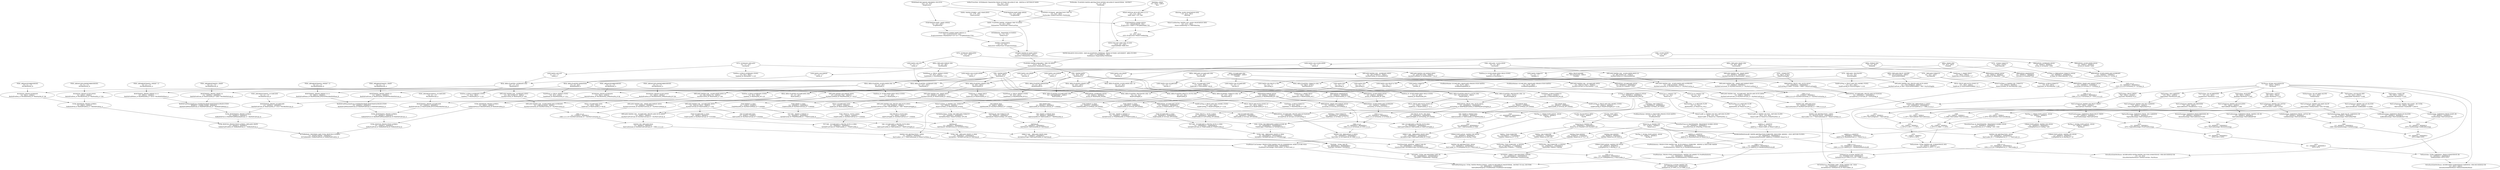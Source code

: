 digraph s0rn {
	125662	 [label="TOTAL BIOFUEL PRODUCTION (LITRES)\n0.0 : 150000.0 : 3000000.0\nTotBioFuelProd_A=\
TotBioEthProd_B+TotBioDslProd_B"];
	125738	 [label="WCTotBiofuels: WESTERN CAPE TOTAL BIOFUELS (LITRES)\n0.0 : 555555.555556 : 10000\
000.0\nWCTotBiofuels=TotBioFuelProd_A+TotBioFuelProdDry_B"];
	125662 -> 125738 [key=0];
125778 [label="DRYLAND WATER USE:  SUNFLOWER AND SOYBEANS\n0.0 : 2368.42105263 : 45000.0\nDryWa\
tUseSunSoy_A=DryWatUseSoy_A + DryWatUseSun_A"];
125789 [label="C884_A_A_A\n0.0 : 275000.0 : 5500000.0\nC884_A_A_A_D=DryWatUseCereals_A + DryWat\
UseSunSoy_A"];
125778 -> 125789 [key=0];
125779 [label="DRYLAND WATER USE:  SUGARCANE, FRUITS AND NUTS (KM3)\n0.0 : 5000.0 : 100000.0\nD\
ryWatUseFruitCane_A=DryWatUseCane_A + DryWatUseFruit_A"];
125788 [label="WATER USE: DRYLAND M3/A\n0.0 : 325000.0 : 6500000.0\nWatUseDryland_B=DryWatUseFr\
uitCane_A + C884_A_A_A_D"];
125779 -> 125788 [key=0];
125776 [label="DRYLAND WATER USE  GRAIN (KM3)\n0.0 : 400000.0 : 4000000.0\nDryWatUseGrain_A=Dry\
GrainHA * 4936.5"];
125783 [label="DRYLAND WATER USE:  GRAIN AND WHEAT (KM3)\n0.0 : 250000.0 : 5000000.0\nDryWatUse\
Cereals_A=DryWatUseGrain_A + DryWatUseWheat_A"];
125776 -> 125783 [key=0];
125566 [label="RetFlowPerc_B: % RETURN FLOW\n0.0 : 5.0 : 50.0\nRetFlowPerc_B=WaterUse_B*1.1"];
125575 [label="WaterUseRF_B: WATER USE INCL  RETURN FLOWS\n-80.0 : 10.0 : 80.0\nWaterUseRF_B=Wa\
terUse_B-RetFlowPerc_B"];
125566 -> 125575 [key=0];
125565 [label="WATER BALANCE INCLUDING  DAM ALLOCATIONS (70MM3/A)  FROM OUTSIDE CATCHMENT  AREA\
 YR MM3\n-150.0 : 8.13953488372 : 200.0\nWatBalance=ExpectedMar-PlnWatAbs"];
125629 [label="PLANNED WATER AVAILABLE  THIS YR (MM3)\n-210.0 : 37.0 : 493.0\nPlnWatAvail=WatBa\
lance-DamStor"];
125565 -> 125629 [key=0];
125775 [label="YIELD: FRUIT AND NUTS (TONS) (2)\n0.0 : 100.0 : 2000.0\nYieldFruit_A=DryFruitMOG\
DBHA * 21.3"];
125772 [label="ExtraEarnSubsPerHouse: AGGREGATED SUBSISTENCE EARNINGS  PER HOUSEHOLD (R)\n0.0 :\
 200.0 : 5000.0\nExtraEarnSubsPerHouse=TotEarnSubs/RurHouse"];
125773 [label="DRYLAND WATER USE:  SUGARCANE (KM3)\n0.0 : 3529.41176471 : 60000.0\nDryWatUseCan\
e_A=DryCaneHA * 1100"];
125773 -> 125779 [key=0];
125561 [label="TOTAL VAD:  IRRIGATED CROPS (1) (R/A)\n0.0 : 305250000.0 : 3052500000.0\nTotVADI\
rr=TotVADFruitCane_A+1*TVADIrrAgri"];
125719 [label="TotalVAD:  TOTAL VAD (R)\n0.0 : 800000000.0 : 8000000000.0\nTotalVAD=TotVADIrr+T\
otVADDry"];
125561 -> 125719 [key=0];
125771 [label="C969\n0.0 : 400000.0 : 10000000.0\nC969=HairSalonEarnings+CattleEarnings"];
125764 [label="C973\n0.0 : 500000.0 : 16000000.0\nC973=C969+C970"];
125771 -> 125764 [key=0];
125756 [label="PERC_AREABIOETHANOL_SUGARCANE\n0.0 : 0.1 : 1.0\nPercBioEthCane_B"];
125724 [label="BIOETHANOL_PRODN_SUGARCANE\n0.0 : 102500.0 : 2050000.0\nBioEthProdCane_B=RealCan\
eHA_A * 1014 * PercBioEthCane_B"];
125756 -> 125724 [key=0];
125499 [label="IceBlockEarnings: EARNINGS FROM ICE BLOCKS\n0.0 : 200000.0 : 4000000.0\nIceBlock\
Earnings=WatUseIceBlocks*1700"];
125765 [label="C970\n0.0 : 240000.0 : 6000000.0\nC970=GoatEarnings+IceBlockEarnings"];
125499 -> 125765 [key=0];
125577 [label="WatAbsIndMinForIncRF: WATER ABSTRACTION FORESTRY, INDUSTRY, MINING  ( INCL RETUR\
N FLOWS)\n0.0 : 30000000.0 : 300000000.0\nWatAbsIndMinForIncRF=AddItUp_C*1000000\
+WaterUse_D"];
125474 [label="C896_A_A_A\n0.0 : 35000000.0 : 350000000.0\nC896_A_A_A_B=AddItUp_B + WatAbsIndMi\
nForIncRF"];
125577 -> 125474 [key=0];
125463 [label="ProdWatIndustry: PRODUCTIVE WATER USE  IN PULPMILLS, FORESTRY,  MINING & INDUSTR\
Y WATER\n0.0 : 15025000.0 : 300500000.0\nProdWatIndustry=WaterUse_A+WatAbsIndMin\
ForIncRF"];
125577 -> 125463 [key=0];
125661 [label="C896_A_A_A\n0.0 : 35000000.0 : 350000000.0\nC896_A_A_A=AddItUp_A+WatAbsIndMinFor\
IncRF"];
125577 -> 125661 [key=0];
125564 [label="ProdRateMinInd: SUGAR MILL MALELANE (PRODUCTION RATES)\n0.0 : 18.75 : 150.0\nPro\
dRateSugMillMal_A"];
125581 [label="WaterUse_B: WATER USE\n0.0 : 2.0 : 16.0\nWaterUse_B"];
125564 -> 125581 [key=0];
125569 [label="REAL AREA PLANTED: SOYBEANS (HA)\n0.0 : 10.0 : 100.0\nRealSoyHA_A"];
125530 [label="BIODIESEL PRODN-SOYBEANS\n0.0 : 500.0 : 10000.0\nBioDslProdSoy_B=PercBioDslSoy_A\
*RealSoyHA_A* 86"];
125569 -> 125530 [key=0];
125549 [label="IRRIGATION: SOYBEANS (M3/A)\n0.0 : 50000.0 : 500000.0\nIrrSoy_B=RealSoyHA_A*4590\
"];
125569 -> 125549 [key=0];
125665 [label="YieldSoy_A:YIELD SOYBEANS (TONS)\n0.0 : 50.0 : 500.0\nYieldSoy_A=RealSoyHA_A*3.1\
25"];
125569 -> 125665 [key=0];
125759 [label="VAD FRUITS & NUTS (R/A)\n0.0 : 3000.0 : 63000.0\nVADFruitVegRA_B=DryWatUseFruit_\
B * 1.836000"];
125537 [label="VAD: SUGARCANE & FRUIT& NUTS (R/A)\n0.0 : 25000.0 : 700000.0\nVADCaneFruitRA_A=V\
ADCaneRA_B + VADFruitVegRA_B"];
125759 -> 125537 [key=0];
125541 [label="WasteWatTreat_B: WASTEWATER  TREATMENT WORKS (M3/A)\n0.0 : 2000000.0 : 22000000.\
0\nWasteWatTreat_B=2*RurPop_C*100/1000"];
125688 [label="AddItUp_A: ADDITUP\n0.0 : 2000000.0 : 24000000.0\nAddItUp_A=WasteWatTreat_B+Wate\
rUse_A"];
125541 -> 125688 [key=0];
125568 [label="VAD: MAIZE & WHEAT (R/A)\n0.0 : 250000.0 : 5000000.0\nVADCerealsRA_A=VADGrainRA_\
A+VADWheatRA_A"];
125517 [label="C947\n0.0 : 60500000.0 : 605000000.0\nC947=VADCerealsRA_A+C945"];
125568 -> 125517 [key=0];
125748 [label="IrrTobac_A: IRRIGATION TOBACCO (M3/A)\n0.0 : 4000000.0 : 40000000.0\nIrrTobac_A=\
RealTobacHA_B*4729"];
125742 [label="VADTobac: TVAD TOBACCO\n0.0 : 200000000.0 : 2000000000.0\nTVADTobac_A=IrrTobac_A\
 * 5.4 * 8"];
125748 -> 125742 [key=0];
125548 [label="C935_A_A_A\n0.0 : 5000000.0 : 50000000.0\nC935_A_A_A=IrrSunSoy_A+IrrTobac_A"];
125748 -> 125548 [key=0];
125727 [label="VADTobac: VAD TOBACCO\n0.0 : 30000000.0 : 600000000.0\nVADTobac=IrrTobac_A*1.836\
*8"];
125748 -> 125727 [key=0];
125785 [label="WaterUseTobac_A: WATER USE: TOBACCO\n0.0 : 25000.0 : 500000.0\nWaterUseTobac_B=D\
ryTobacHA* 3938"];
125782 [label="WATER USE ABSTRACTION 1 (KM3)\n0.0 : 6818181.81818 : 150000000.0\nWatUseAbs1_B=1\
 * WatUseDryland_B + WaterUseTobac_B"];
125785 -> 125782 [key=0];
125709 [label="AREA: DRYLAND GRAIN (HA)\n0.0 : 80.0 : 800.0\nDryGrainHA"];
125709 -> 125776 [key=0];
125769 [label="YieldGrain_C: GRAIN YIELD\n0.0 : 500.0 : 5000.0\nYieldGrain_A=DryGrainHA * 5.7"];
125709 -> 125769 [key=0];
125636 [label="LAND RATIO (LR) GRAIN\n0.1 : 0.2 : 1.7\nLRGrain_B"];
125709 -> 125636 [key=0];
125708 [label="C879:  OTHER TOBACCO\n0.0 : 840.0 : 6720.0\nOtherTobacHA"];
125480 [label="IrrTobac_A: IRRIGATION TOBACCO (M3/A)\n0.0 : 4000000.0 : 40000000.0\nIrrTobac_B=\
OtherTobacHA * 4729"];
125708 -> 125480 [key=0];
125634 [label="LAND RATIO TOBACCO\n0.1 : 0.2 : 1.7\nLRTobac_A"];
125708 -> 125634 [key=0];
125777 [label="DRYLAND WATER USE WHEAT (KM3)\n0.0 : 2352.94117647 : 40000.0\nDryWatUseWheat_A=D\
ryWheatHA * 730.47"];
125777 -> 125783 [key=0];
125703 [label="REAL AREA PLANTED WHEAT(HA)\n0.0 : 4.0 : 48.0\nRealWheatHA_A"];
125704 [label="BIOETHANOL_PRODN_WHEAT (3) (1)\n0.0 : 5000.0 : 100000.0\nBioEthProdWheat_A=RealW\
heatHA_A * 2016 * PercBioEthWheat_A"];
125703 -> 125704 [key=0];
125746 [label="YieldWheat_A: YIELD: WHEAT (TONS)\n0.0 : 50.0 : 1000.0\nYieldWheat_B=RealWheatHA\
_A * 19.4"];
125703 -> 125746 [key=0];
125651 [label="DRYLAND WATER USE WHEAT (KM3)\n0.0 : 2352.94117647 : 40000.0\nDryWatUseWheat_B=R\
ealWheatHA_A * 730.47"];
125703 -> 125651 [key=0];
125702 [label="TVAD: FRUIT &  NUTS (1)(R/A)\n0.0 : 10000.0 : 220000.0\nTVADFruitRA_A=DryWatUseF\
ruit_B * 5.400000"];
125603 [label="TOT VAD:  SUGARCANE & FRUIT& NUTS (1) (R/A)\n0.0 : 3500000.0 : 70000000.0\nTotVA\
DFruitCane_B=TVADCaneRA_A + TVADFruitRA_A"];
125702 -> 125603 [key=0];
125701 [label="REAL AREA PLANTED: SUNFLOWER (HA)  (2)\n0.0 : 4.0 : 48.0\nRealSunHA_A"];
125631 [label="BIODIESEL PRODN-SUNFLOWER\n0.0 : 2000.0 : 26000.0\nBioDslProdSun_A=PercBioDslSun\
_B * RealSunHA_A * 536"];
125701 -> 125631 [key=0];
125729 [label="YieldSun_B: SUNFLOWER SEED YIELD (TONS)\n0.0 : 4.0 : 48.0\nYieldSun_C=RealSunHA_\
A * 1"];
125701 -> 125729 [key=0];
125715 [label="DRYLAND WATER USE:  SUNFLOWER (KM3) (2)\n0.0 : 882.352941176 : 15000.0\nDryWatUs\
eSun_B=RealSunHA_A * 294"];
125701 -> 125715 [key=0];
125700 [label="DIRECT VAD:   DRYLAND CROPS (R/A)\n0.0 : 1100000.0 : 22000000.0\nDirVADDryCrops=\
VADCaneFruitRA_A+VADTobacR"];
125728 [label="SumDirectVAD: ADDITUP  DIRECT VAD (R)\n0.0 : 300000000.0 : 3000000000.0\nSumDire\
ctVAD=DirVADIrrCrops+DirVADDryCrops"];
125700 -> 125728 [key=0];
125572 [label="C880: SUNFLOWER\n0.0 : 4.0 : 48.0\nSunHA"];
125597 [label="LAND RATIO (LR) SUNFLOWER\n0.1 : 0.2 : 1.7\nLRSun_B"];
125572 -> 125597 [key=0];
125477 [label="IRRIGATION: SUNFLOWER (M3/A)\n0.0 : 20000.0 : 200000.0\nIrrSun_B=SunHA * 2940"];
125572 -> 125477 [key=0];
125774 [label="WCTotWatUse: WESTERN CAPE  TOTAL WATER USE  M3/A\n0.0 : 100000000.0 : 2000000000\
.0\nWCTotWatUse=TotWaterUse_B+WatUseAbs1_B"];
125705 [label="DRYLAND WATER USE:  GRAIN AND WHEAT (KM3)\n0.0 : 250000.0 : 5000000.0\nDryWatUse\
Cereals_B=DryWatUseGrain_B + DryWatUseWheat_B"];
125723 [label="C884_A_A_A\n0.0 : 275000.0 : 5500000.0\nC884_A_A_A_B=DryWatUseCereals_B + DryWat\
UseSunSoy_B"];
125705 -> 125723 [key=0];
125696 [label="BioEthProdWheatAndGrain_B:WHEAT&GRAIN BIOETHANOLPRODUCTION\n600000.0 : 153846.15\
3846 : 2600000.0\nBioEthProdWheatAndGrain_A=BioEthProdGrain_B + BioEthProdWheat_\
A"];
125704 -> 125696 [key=0];
125523 [label="WatUseVegGard: WATER USE BUILDING\n0.0 : 1000.0 : 20000.0\nWatUseBuild=Building \
* 1.606"];
125487 [label="C971\n0.0 : 1500.0 : 30000.0\nC_C971=WatUseBuild+WatUseBrewers"];
125523 -> 125487 [key=0];
125520 [label="WatUseEarnings: EARNINGS FROM  WATER USE (R)\n0.0 : 240000.0 : 6000000.0\nWatUse\
Earnings=WatUseBuild*300"];
125523 -> 125520 [key=0];
125518 [label="WaterUse_A: WATER USE\n0.0 : 31250.0 : 250000.0\nWaterUse_A"];
125519 [label="VADMin:TVAD MINING\n0.0 : 2160000.0 : 21600000.0\nTVADMin=WaterUse_A * 5.4 * 16"];
125518 -> 125519 [key=0];
125518 -> 125688 [key=0];
125743 [label="VADMin:VAD MINING\n0.0 : 800000.0 : 8000000.0\nVADMin=WaterUse_A*1.836*16"];
125518 -> 125743 [key=0];
125489 [label="AddItUp_A: ADDITUP\n0.0 : 2000000.0 : 24000000.0\nAddItUp_B=WasteWatTreat_A + Wa\
terUse_A"];
125518 -> 125489 [key=0];
125518 -> 125463 [key=0];
125524 [label="VASForMin: TVAD FORESTRY  & MINING\n0.0 : 177260000.0 : 1772600000.0\nTVADForMin\
=TVADFor + TVADMin"];
125519 -> 125524 [key=0];
125768 [label="C975\n0.0 : 1000000.0 : 20000000.0\nC975=C974"];
125767 [label="TotEarnSubs: TOTAL EARNINGS  FROM SUBSISTENCE (R)\n0.0 : 2000000.0 : 40000000.0\\
nTotEarnSubs=C975+C973"];
125768 -> 125767 [key=0];
125765 -> 125764 [key=0];
125563 [label="AREA: SUGARCANE (HA)\n0.0 : 166.666666667 : 2000.0\nCaneHA"];
125484 [label="IRRIGATION: SUGARCANE (M3/A)\n0.0 : 5000000.0 : 50000000.0\nIrrCane_B=CaneHA * 1\
3527"];
125563 -> 125484 [key=0];
125725 [label="LAND RATIO (LR) SUGARCANE\n0.1 : 0.2 : 1.7\nLRCane_B"];
125563 -> 125725 [key=0];
125767 -> 125772 [key=0];
125766 [label="DRYLAND WATER USE: FRUITS AND NUTS (KM3)\n0.0 : 1764.70588235 : 30000.0\nDryWatU\
seFruit_A=800 * DryFruitMOGDBHA + 800 * DryFuitVegHA"];
125766 -> 125779 [key=0];
125516 [label="VegGardens: CATTLE\n0.0 : 350.0 : 7000.0\nCattle=RurHouse * 0.22"];
125504 [label="WatUseVegGard: WATER USE CATTLE\n0.0 : 10000.0 : 200000.0\nWatUseCattle=Cattle *\
 25.823"];
125516 -> 125504 [key=0];
125594 [label="DIRECT VAD:  IRRIGATED CROPS (R/A)\n0.0 : 100000000.0 : 1000000000.0\nDirVADIrrC\
rops=VADCaneFruitRA_B+1*C947"];
125517 -> 125594 [key=0];
125763 [label="C972\n0.0 : 200000.0 : 5000000.0\nC972=VegGardEarnings+FruitTreeEarnings"];
125757 [label="C974\n0.0 : 800000.0 : 20000000.0\nC974=C971+C972"];
125763 -> 125757 [key=0];
125762 [label="RurPop_C: RURAL POPULATION  (M3/A)\n0.0 : 20000.0 : 300000.0\nRurPop_A"];
125749 [label="URBAN POPULATION  WATER USE (M3/A)\n0.0 : 400000.0 : 8000000.0\nUrbPopWatUse_C=R\
urPop_A * 25"];
125762 -> 125749 [key=0];
125637 [label="BIODIESEL PRODN-SUNFLOWER\n0.0 : 2000.0 : 26000.0\nBioDslProdSun_B=PercBioDslSun\
_A*RealSunHA_B* 536"];
125512 [label="TOTAL BIODIESEL PRODN (LITRES)\n0.0 : 4000.0 : 40000.0\nTotBioDslProd_B=BioDslPr\
odSun_B+BioDslProdSoy_B"];
125637 -> 125512 [key=0];
125688 -> 125661 [key=0];
125689 [label="TEMPERATURE RANGE (DEGREES CELCIUS)\n15.0 : 2.0 : 35.0\nTemperature"];
125670 [label="EVAPORATION RATE MAR (MM/A)\n0.0 : 12.0 : 240.0\nEvapRatMAR"];
125689 -> 125670 [key=0];
125646 [label="EVAPORATION RATE  DAMS (MM/A)\n0.0 : 12.0 : 240.0\nEvapRateDam"];
125689 -> 125646 [key=0];
125770 [label="C971\n0.0 : 600000.0 : 15000000.0\nC971=WatUseEarnings+BrewerEarnings"];
125770 -> 125757 [key=0];
125682 [label="LAND RATIO (LR) SUNFLOWER\n0.1 : 0.2 : 1.7\nLRSun_C"];
125682 -> 125701 [key=0];
125683 [label="WATER USE ABSTRACTION  (M3/A)\n0.0 : 32000000.0 : 320000000.0\nWatUseAbs_A=1*Urb\
PopWatUse_B+1*WatUseIrr_A"];
125752 [label="C954_A_A_A\n0.0 : 35000000.0 : 350000000.0\nC954_A_A_A=UrbPopWatUse_C+WatUseAbs_\
A"];
125683 -> 125752 [key=0];
125680 [label="TOTAL BIODIESEL PRODN (LITRES)\n0.0 : 4000.0 : 40000.0\nTotBioDslProd_A=BioDslPr\
odSun_A + BioDslProdSoy_A"];
125672 [label="TOTAL BIOFUEL PRODUCTION (LITRES): DRYLAND CROPS\n0.0 : 260000.0 : 5200000.0\nTo\
tBioFuelProdDry_B=TotBioEthProd_A + TotBioDslProd_A"];
125680 -> 125672 [key=0];
125681 [label="LAND RATIO (LR) SOY\n0.1 : 0.2 : 1.7\nLRSoy_A"];
125722 [label="REAL AREA PLANTED: SOYBEANS (HA)\n0.0 : 1.0 : 10.0\nRealSoyHA_B"];
125681 -> 125722 [key=0];
125686 [label="YIELD: SUGARCANE TONS\n0.0 : 250.0 : 5000.0\nYieldCane_A=RealCaneHA_A * 66.65"];
125687 [label="PERC_AREASOYFORBIODIESEL\n0.0 : 0.1 : 1.0\nPercBioDslSoy_A"];
125687 -> 125530 [key=0];
125684 [label="LAND RATIO (LR) WHEAT\n0.1 : 0.2 : 1.7\nLRSun_A"];
125684 -> 125703 [key=0];
125685 [label="AREA: DRYLAND WHEAT (HA)\n0.0 : 4.0 : 48.0\nDryWheatHA"];
125685 -> 125777 [key=0];
125685 -> 125684 [key=0];
125792 [label="YieldWheat_A: YIELD: WHEAT (TONS)\n0.0 : 50.0 : 1000.0\nYieldWheat_C=DryWheatHA \
* 19.4"];
125685 -> 125792 [key=0];
125733 [label="WATER USE: DRYLAND M3/A\n0.0 : 280000.0 : 5600000.0\nWatUseDryland_A=DryWatUseFr\
uitCane_B + C884_A_A_A_B"];
125699 [label="WATER USE ABSTRACTION 1 (KM3)\n0.0 : 325000.0 : 6500000.0\nWatUseAbs1_A=1 * WatU\
seDryland_A+WaterUseTobac_A"];
125733 -> 125699 [key=0];
125677 [label="REAL AREA PLANTED (GRAIN) (HA)\n0.0 : 20.0 : 200.0\nRealGrainHA_A"];
125583 [label="IRRIGATION GRAIN(M3/A)\n0.0 : 180000.0 : 1800000.0\nIrrGrain_B=RealGrainHA_A * 7\
520"];
125677 -> 125583 [key=0];
125624 [label="YieldGrain_C: GRAIN YIELD\n0.0 : 100.0 : 1000.0\nYieldGrain_C=RealGrainHA_A*5.7"];
125677 -> 125624 [key=0];
125663 [label="BIOETHANOL_PRODN_GRAIN (3)\n0.0 : 25000.0 : 500000.0\nBioEthProdGrain_A=RealGrai\
nHA_A*2460*PercBioEthGrain_A"];
125677 -> 125663 [key=0];
125676 [label="REAL AREA PLANTED (FRUIT & NUTS) (HA)\n0.0 : 333.333333333 : 3000.0\nRealFruitHA\
_A"];
125601 [label="IRRIGATION: FRUIT, VEG, NUTS (M3/A)\n0.0 : 10000000.0 : 100000000.0\nIrrFruitVeg\
_A=8089*RealFruitHA_A+8089*RealFruitVegHA_B"];
125676 -> 125601 [key=0];
125571 [label="YIELD: FRUIT AND NUTS (TONS) (2)\n0.0 : 7500.0 : 150000.0\nYieldFruit_C=RealFrui\
tHA_A * 21.3"];
125676 -> 125571 [key=0];
125675 [label="C881: WATER RATIO\n0.0 : 40.0 : 400.0\nWaterRatio_A"];
125675 -> 125703 [key=0];
125675 -> 125701 [key=0];
125674 [label="REAL AREA PLANTED: FRUIT&VEG (HA)  (2)\n0.0 : 2.0 : 16.0\nRealFruitVegHA_A"];
125675 -> 125674 [key=0];
125669 [label="REAL AREA PLANTED (SUGARCANE) (HA)\n0.0 : 4.0 : 48.0\nRealCaneHA_A"];
125675 -> 125669 [key=0];
125694 [label="REAL AREA PLANTED (GRAIN) (HA)\n0.0 : 80.0 : 800.0\nRealGrainHA_B"];
125675 -> 125694 [key=0];
125615 [label="REAL AREA PLANTED (FRUIT & NUTS) (HA)\n0.0 : 2.0 : 18.0\nRealFruitHA_B"];
125675 -> 125615 [key=0];
125635 [label="REAL AREA PLANTED: TOBACCO (HA)  (2)\n0.0 : 15.0 : 120.0\nRealTobacHA_A"];
125675 -> 125635 [key=0];
125675 -> 125722 [key=0];
125609 [label="DRYLAND WATER USE: FRUITS AND NUTS (KM3)\n0.0 : 1764.70588235 : 30000.0\nDryWatU\
seFruit_B=800 * RealFruitHA_B + 800 * RealFruitVegHA_A"];
125674 -> 125609 [key=0];
125716 [label="YieldFruitVeg_A: FRUIT AND VEG (MORE) (TONS)\n0.0 : 30.0 : 300.0\nYieldFruitVeg_\
C=RealFruitVegHA_A * 13.93"];
125674 -> 125716 [key=0];
125673 [label="DAMS: WATER STORED  LAST YEAR (KM3)\n0.0 : 3.75 : 30.0\nDamsLastYear"];
125587 [label="DAMS: PLANNED WATER  STORAGE THIS YR (KM3)\n0.0 : 25.0 : 250.0\nPlnDamStor=PlnSt\
orAbs+DamsLastYear"];
125673 -> 125587 [key=0];
125672 -> 125738 [key=0];
125559 [label="EVAPORATION LOSSES KM3/A\n0.0 : 1.85185185185 : 50.0\nEvapLosses= MAR* 0.7*EvapR\
atMAR/1700"];
125670 -> 125559 [key=0];
125521 [label="DirVADWC: DIRECT VAD WESTERN CAPE(R)\n0.0 : 320000000.0 : 3200000000.0\nDirVADWC\
=VASForMin+SumDirectVAD"];
125678 [label="VAD GRAIN (R/A)\n0.0 : 800000.0 : 8000000.0\nVADGrainRA_B=DryWatUseGrain_B * 1.8\
36000"];
125739 [label="VAD: MAIZE & WHEAT (R/A)\n0.0 : 880000.0 : 8800000.0\nVADCerealsRA_B=VADGrainRA_\
B + VADWheatRA_B"];
125678 -> 125739 [key=0];
125758 [label="TOTAL VAD:  DRYLAND CROPS (1) (R/A)\n0.0 : 6000000.0 : 120000000.0\nTotVADDry= T\
otVADFruitCane_B+VADTobacR"];
125758 -> 125719 [key=0];
125570 [label="IRRIGATION: SUNFLOWER AND SOYBEANS\n0.0 : 100000.0 : 1000000.0\nIrrSunSoy_A=IrrS\
oy_B+IrrSun_A"];
125570 -> 125548 [key=0];
125476 [label="IRRIGATION: GRAIN AND WHEAT (M3/A)\n0.0 : 1000000.0 : 12000000.0\nIrrCereals_B=I\
rrGrain_A + IrrWheat_B"];
125475 [label="C884_A_A_A\n0.0 : 8000000.0 : 80000000.0\nC884_A_A_A_C=IrrCereals_B + C935_A_A_A\
_B"];
125476 -> 125475 [key=0];
125669 -> 125686 [key=0];
125648 [label="DRYLAND WATER USE:  SUGARCANE (KM3)\n0.0 : 3529.41176471 : 60000.0\nDryWatUseCan\
e_B=RealCaneHA_A * 1100"];
125669 -> 125648 [key=0];
125669 -> 125724 [key=0];
125501 [label="WatUseVegGard: WATER USE GOATS  HH TOTAL\n0.0 : 2000.0 : 50000.0\nWatUseGoats=Go\
atesHH * 2.46375"];
125494 [label="C970\n0.0 : 2200.0 : 55000.0\nC_C970=WatUseGoats+WatUseIceBlocks"];
125501 -> 125494 [key=0];
125511 [label="GoatEarnings: EARNINGS FROM GOATS (R)\n0.0 : 60000.0 : 1500000.0\nGoatEarnings=W\
atUseGoats*25"];
125501 -> 125511 [key=0];
125500 [label="VegGardens: NO OF BREWERS\n0.0 : 25.0 : 500.0\nNumBrewers=RurHouse * 0.02"];
125529 [label="WatUseVegGard: WATER USE BREWERS\n0.0 : 300.0 : 6000.0\nWatUseBrewers=NumBrewers\
 * 8.34"];
125500 -> 125529 [key=0];
125557 [label="TotWaterUse_A:TOTAL WATER USE\n0.0 : 47058823.5294 : 800000000.0\nTotWaterUse_A=\
C954_A_A_A+C896_A_A_A"];
125752 -> 125557 [key=0];
125753 [label="RurHouse: RURAL HOUSEHOLDS\n0.0 : 1000.0 : 25000.0\nRurHouse"];
125753 -> 125772 [key=0];
125753 -> 125516 [key=0];
125753 -> 125500 [key=0];
125507 [label="VegGardens: ICE BLOCK HHS\n0.0 : 325.0 : 6500.0\nIceBlockHH=RurHouse * 0.095"];
125753 -> 125507 [key=0];
125522 [label="VegGardens: FRUIT TREES\n0.0 : 1000.0 : 20000.0\nFuitTrees=RurHouse *0.57"];
125753 -> 125522 [key=0];
125534 [label="VegGardens: BUILDING\n0.0 : 500.0 : 12500.0\nBuilding=RurHouse * 0.485"];
125753 -> 125534 [key=0];
125503 [label="VegGardens: GOATS HH\n0.0 : 500.0 : 12000.0\nGoatesHH=RurHouse * 0.255"];
125753 -> 125503 [key=0];
125496 [label="ExtraEarnSubsPerHouse: AGGREGATED EXTRA WATER USE FOR SUBSISTENCE  PER HOUSEHOLD\
 (R)\n0.0 : 2.0 : 50.0\nExtraWatSubsPerHouse=TotWatUseSubs / RurHouse"];
125753 -> 125496 [key=0];
125761 [label="VegGardens: VEG GARDENS\n0.0 : 500.0 : 12000.0\nVegGardens=RurHouse*0.295"];
125753 -> 125761 [key=0];
125754 [label="VADFor: VAD FORESTRY\n0.0 : 13450000.0 : 134500000.0\nVADFor=WaterUse_D*1.345"];
125745 [label="VASForMin: VAD FORESTRY  & MINING\n0.0 : 10000000.0 : 150000000.0\nVASForMin=VAD\
For+VADMin"];
125754 -> 125745 [key=0];
125485 [label="C969\n0.0 : 10000.0 : 220000.0\nC_C969=WatUseHair+WatUseCattle"];
125504 -> 125485 [key=0];
125509 [label="CattleEarnings: EARNINGS FROM  CATTLE (R)\n0.0 : 250000.0 : 5000000.0\nCattleEar\
nings=WatUseCattle*22"];
125504 -> 125509 [key=0];
125505 [label="WatUseVegGard: WATER USE ICE BLOCKS\n0.0 : 100.0 : 2200.0\nWatUseIceBlocks=IceBl\
ockHH * 0.32485"];
125507 -> 125505 [key=0];
125757 -> 125768 [key=0];
125740 [label="ProdWaterUseComAgri: PRODUCTIVE WATER USE IN COMMERCIAL AGRICULTURE M3/A\n0.0 : \
55555555.5556 : 1000000000.0\nProdWaterUseComAgri=WatUseAbs1_A+WatUseIrr_A"];
125699 -> 125740 [key=0];
125698 [label="TOT VAD:  SUGARCANE & FRUIT& NUTS (1) (R/A)\n0.0 : 104000000.0 : 1040000000.0\nT\
otVADFruitCane_A=TVADCaneRA_B+TVADFruitRA_B"];
125698 -> 125561 [key=0];
125573 [label="VAD WHEAT (R/A)\n0.0 : 50000.0 : 1000000.0\nVADWheatRA_A=IrrWheat_A*1.836000"];
125573 -> 125568 [key=0];
125560 [label="AREA: FRUIT:MOGBD\n0.0 : 333.333333333 : 3000.0\nFruitHA"];
125483 [label="IRRIGATION: FRUIT, VEG, NUTS (M3/A)\n0.0 : 10000000.0 : 100000000.0\nIrrFruitVeg\
_B=8089 * FruitHA + 8089 * OtherFruitVegHA"];
125560 -> 125483 [key=0];
125533 [label="LAND RATIO (LR) FRUIT & VEG\n0.1 : 0.2 : 1.7\nLRFruitVeg_A"];
125560 -> 125533 [key=0];
125690 [label="TOTAL BIOETHANOL_PRODN (LITRES)\n0.0 : 500000.0 : 5000000.0\nTotBioEthProd_A=Bio\
EthProdWheatAndGrain_A + BioEthProdCane_B"];
125690 -> 125672 [key=0];
125693 [label="YieldTobac_A:YIELD:TOBACCO\n0.0 : 2500.0 : 25000.0\nYieldTobac_A=RealTobacHA_B*2\
.89"];
125692 [label="RAINFALL MM/A\n0.0 : 120.0 : 1200.0\nRain"];
125605 [label="MEAN ANNUAL RUN-OFF KM3 (1) (1)\n0.0 : 12.0 : 180.0\nMAR=Rain * 135 / 948 "];
125692 -> 125605 [key=0];
125695 [label="PERC_AREABIOETHANOL_WHEAT  (1)\n0.0 : 0.1 : 1.0\nPercBioEthWheat_A"];
125695 -> 125704 [key=0];
125602 [label="YieldGrain_C: GRAIN YIELD\n0.0 : 500.0 : 5000.0\nYieldGrain_B=RealGrainHA_B * 5.\
7"];
125694 -> 125602 [key=0];
125650 [label="DRYLAND WATER USE  GRAIN (KM3)\n0.0 : 400000.0 : 4000000.0\nDryWatUseGrain_B=Rea\
lGrainHA_B * 4936.5"];
125694 -> 125650 [key=0];
125732 [label="BIOETHANOL_PRODN_GRAIN (3)\n0.0 : 100000.0 : 2000000.0\nBioEthProdGrain_B=RealGr\
ainHA_B * 2460 * PercBioEthGrain_B"];
125694 -> 125732 [key=0];
125696 -> 125690 [key=0];
125592 [label="PERC_AREABIOETHANOL_GRAIN\n0.0 : 0.1 : 1.0\nPercBioEthGrain_A"];
125592 -> 125663 [key=0];
125488 [label="URBAN POPULATION  WATER USE (M3/A)\n0.0 : 400000.0 : 8000000.0\nUrbPopWatUse_A=R\
urPop_B * 25"];
125493 [label="C954_A_A_A\n0.0 : 35000000.0 : 350000000.0\nC954_A_A_A_B=UrbPopWatUse_A + WatUse\
Abs_B"];
125488 -> 125493 [key=0];
125590 [label="WATER USE: IRRIGATION (1) (KM3)\n0.0 : 25000000.0 : 250000000.0\nWatUseIrr_A=Irr\
CaneFruit_B+C884_A_A_A"];
125590 -> 125683 [key=0];
125590 -> 125740 [key=0];
125591 [label="PERC_AREABIOETHANOL_WHEAT  (1)\n0.0 : 0.1 : 1.0\nPercBioEthWheat_B"];
125711 [label="BIOETHANOL_PRODN_WHEAT (3) (1)\n0.0 : 5000.0 : 100000.0\nBioEthProdWheat_B=RealW\
heatHA_B*2016*PercBioEthWheat_B"];
125591 -> 125711 [key=0];
125596 [label="TVAD GRAIN (1) (R/A)\n0.0 : 1000000.0 : 10000000.0\nTVADGrainRA_A=IrrGrain_B*5.4\
00000"];
125526 [label="TOT VAD:  MAIZE & WHEAT (1)\n0.0 : 1250000.0 : 12500000.0\nTotVADCereal_A=TVADWh\
eatRA_A+TVADGrainRA_A"];
125596 -> 125526 [key=0];
125639 [label="REAL AREA PLANTED: SUNFLOWER (HA)  (2)\n0.0 : 4.0 : 48.0\nRealSunHA_B"];
125597 -> 125639 [key=0];
125594 -> 125728 [key=0];
125497 [label="WatUseVegGard: WATER USE FRUIT TREES\n0.0 : 7500.0 : 150000.0\nWatUseFruit=FuitT\
rees * 4.639"];
125522 -> 125497 [key=0];
125598 [label="AREA: WHEAT (HA)\n0.0 : 4.0 : 48.0\nWheatHA"];
125473 [label="IRRIGATION WHEAT (M3/A)\n0.0 : 40000.0 : 400000.0\nIrrWheat_B=WheatHA * 7300"];
125598 -> 125473 [key=0];
125611 [label="LAND RATIO (LR) WHEAT\n0.1 : 0.2 : 1.7\nLRSun_D"];
125598 -> 125611 [key=0];
125599 [label="WaterUseRF_A: WATER USE INCL RETURN FLOWS\n-80.0 : 10.0 : 80.0\nWaterUseRF_A=Wat\
erUse_C-RetFlowPerc_A"];
125653 [label="AddItUp_C: ADDITUP\n-160.0 : 20.0 : 160.0\nAddItUp_C=WaterUseRF_A+WaterUseRF_B"];
125599 -> 125653 [key=0];
125639 -> 125637 [key=0];
125617 [label="YieldSun_B: SUNFLOWER SEED YIELD (TONS)\n0.0 : 4.0 : 48.0\nYieldSun_B=RealSunHA_\
B*1"];
125639 -> 125617 [key=0];
125576 [label="IRRIGATION: SUNFLOWER (M3/A)\n0.0 : 20000.0 : 200000.0\nIrrSun_A=RealSunHA_B* 29\
40"];
125639 -> 125576 [key=0];
125471 [label="TotWaterUse_A:TOTAL WATER USE\n0.0 : 47058823.5294 : 800000000.0\nTotWaterUse_B=\
C954_A_A_A_B + C896_A_A_A_B"];
125471 -> 125774 [key=0];
125603 -> 125758 [key=0];
125600 [label="LAND RATIO F&V\n0.1 : 0.2 : 1.7\nLRFruitVeg_D"];
125600 -> 125674 [key=0];
125589 [label="TVAD: FRUIT &  NUTS (1)(R/A)\n0.0 : 54000000.0 : 540000000.0\nTVADFruitRA_B=IrrF\
ruitVeg_A*5.400000"];
125601 -> 125589 [key=0];
125630 [label="VAD FRUIT, NUTS, VEG (R/A)\n0.0 : 20000000.0 : 200000000.0\nVADFruitVegRA_A=IrrF\
ruitVeg_A*1.836000"];
125601 -> 125630 [key=0];
125555 [label="IRRIGATION: SUGARCANE, FRUITS AND NUTS(M3/A)\n0.0 : 10000000.0 : 150000000.0\nIr\
rCaneFruit_B=IrrCane_A+IrrFruitVeg_A"];
125601 -> 125555 [key=0];
125606 [label="AREA: DRYLAND SUGARCANE (HA)\n0.0 : 4.0 : 48.0\nDryCaneHA"];
125606 -> 125773 [key=0];
125627 [label="LAND RATIO (LR) SUGARCANE\n0.1 : 0.2 : 1.7\nLRCane_A"];
125606 -> 125627 [key=0];
125780 [label="YIELD: SUGARCANE TONS\n0.0 : 250.0 : 5000.0\nYieldCane_C=DryCaneHA * 66.65"];
125606 -> 125780 [key=0];
125607 [label="IRRIGATION: SUGARCANE (M3/A)\n0.0 : 5000000.0 : 50000000.0\nIrrCane_A=RealCaneHA\
_B * 13527"];
125607 -> 125555 [key=0];
125625 [label="TVAD SUGARCANE (1) (R/A)\n0.0 : 50000000.0 : 500000000.0\nTVADCaneRA_B=IrrCane_A\
*9.910000"];
125607 -> 125625 [key=0];
125546 [label="VAD SUGARCANE (R/A)\n0.0 : 5000000.0 : 50000000.0\nVADCaneRA_A=IrrCane_A*0.92000\
0"];
125607 -> 125546 [key=0];
125604 [label="AREA: DRYLAND FRUIT: MOGBD\n0.0 : 333.333333333 : 3000.0\nDryFruitMOGDBHA"];
125604 -> 125775 [key=0];
125604 -> 125766 [key=0];
125720 [label="LAND RATIO (LR) FRUIT & VEG\n0.1 : 0.2 : 1.7\nLRFruitVeg_C"];
125604 -> 125720 [key=0];
125610 [label="EXPECTED NET MAR THIS YR KM3\n-120.0 : 9.6 : 120.0\nExpectedMAR=MAR-c933"];
125605 -> 125610 [key=0];
125605 -> 125559 [key=0];
125472 [label="IRRIGATION: SUGARCANE, FRUITS AND NUTS(M3/A)\n0.0 : 10000000.0 : 150000000.0\nIr\
rCaneFruit_A=IrrCane_B + IrrFruitVeg_B"];
125479 [label="WATER USE: IRRIGATION (1) (KM3)\n0.0 : 25000000.0 : 250000000.0\nWatUseIrr_B=Irr\
CaneFruit_A + C884_A_A_A_C"];
125472 -> 125479 [key=0];
125736 [label="PERC_AREABIOETHANOL_GRAIN\n0.0 : 0.1 : 1.0\nPercBioEthGrain_B"];
125736 -> 125732 [key=0];
125608 [label="URBAN POPULATION  WATER USE (M3/A)\n0.0 : 3000000.0 : 60000000.0\nUrbPopWatUse_B\
=RurPop_C*200"];
125608 -> 125683 [key=0];
125609 -> 125759 [key=0];
125609 -> 125702 [key=0];
125660 [label="DRYLAND WATER USE:  SUGARCANE, FRUITS AND NUTS (KM3)\n0.0 : 5000.0 : 100000.0\nD\
ryWatUseFruitCane_B=DryWatUseCane_B + DryWatUseFruit_B"];
125609 -> 125660 [key=0];
125473 -> 125476 [key=0];
125647 [label="LAND RATIO (LR) GRAIN\n0.1 : 0.2 : 1.7\nLRGrain_A"];
125647 -> 125677 [key=0];
125737 [label="TOT VAD:  MAIZE & WHEAT (1)\n0.0 : 2420000.0 : 24200000.0\nTotVADCereal_B=TVADWh\
eatRA_B + TVADGrainRA_B"];
125538 [label="VADTobacR\n0.0 : 2000000.0 : 50000000.0\nVADTobacR=TotVADCereal_B+TotVADDryTobac\
"];
125737 -> 125538 [key=0];
125788 -> 125782 [key=0];
125482 [label="WATER USE ABSTRACTION  (M3/A)\n0.0 : 32000000.0 : 320000000.0\nWatUseAbs_B=1 * U\
rbPopWatUse_D + 1 * WatUseIrr_B"];
125479 -> 125482 [key=0];
125734 [label="TVAD GRAIN (1) (R/A)\n0.0 : 2200000.0 : 22000000.0\nTVADGrainRA_B=DryWatUseGrain\
_B * 5.400000"];
125734 -> 125737 [key=0];
125650 -> 125705 [key=0];
125650 -> 125678 [key=0];
125650 -> 125734 [key=0];
125475 -> 125479 [key=0];
125735 [label="TVAD SUGARCANE (1) (R/A)\n0.0 : 30000.0 : 660000.0\nTVADCaneRA_A=DryWatUseCane_B\
 * 9.910000"];
125735 -> 125603 [key=0];
125474 -> 125471 [key=0];
125731 [label="YieldSoy_A:YIELD SOYBEANS (TONS)\n0.0 : 50.0 : 500.0\nYieldSoy_C=RealSoyHA_B * 3\
.125"];
125726 [label="BIODIESEL PRODN-SOYBEANS\n0.0 : 500.0 : 10000.0\nBioDslProdSoy_A=PercBioDslSoy_B\
 * RealSoyHA_B * 86"];
125726 -> 125680 [key=0];
125668 [label="YIELD: SUGARCANE TONS\n0.0 : 10000.0 : 200000.0\nYieldCane_B=RealCaneHA_B*66.65"];
125481 [label="URBAN POPULATION  WATER USE (M3/A)\n0.0 : 3000000.0 : 60000000.0\nUrbPopWatUse_D\
=UrbPop * 200"];
125481 -> 125482 [key=0];
125782 -> 125774 [key=0];
125667 [label="DRYLAND WATER USE:  SUNFLOWER AND SOYBEANS\n0.0 : 2368.42105263 : 45000.0\nDryWa\
tUseSunSoy_B=DryWatUseSoy_B + DryWatUseSun_B"];
125667 -> 125723 [key=0];
125478 [label="IRRIGATION GRAIN(M3/A)\n0.0 : 180000.0 : 1800000.0\nIrrGrain_A=GrainHA*7520"];
125478 -> 125476 [key=0];
125581 -> 125566 [key=0];
125581 -> 125575 [key=0];
125580 [label="YieldWheat_A: YIELD: WHEAT (TONS)\n0.0 : 50.0 : 500.0\nYieldWheat_A=RealWheatHA_\
B*19.4"];
125583 -> 125596 [key=0];
125584 [label="IRRIGATION: GRAIN AND WHEAT (M3/A)\n0.0 : 1000000.0 : 12000000.0\nIrrCereals_A=I\
rrGrain_B+IrrWheat_A"];
125583 -> 125584 [key=0];
125574 [label="VAD GRAIN (R/A)\n0.0 : 200000.0 : 4000000.0\nVADGrainRA_A=IrrGrain_B*1.836000"];
125583 -> 125574 [key=0];
125483 -> 125472 [key=0];
125585 [label="WaterUse_D: WATER USE\n0.0 : 10000000.0 : 100000000.0\nWaterUse_D=PineHA*1125+Eu\
cHA*1125"];
125585 -> 125577 [key=0];
125585 -> 125754 [key=0];
125558 [label="VADFor: TVAD FORESTRY\n0.0 : 175100000.0 : 1751000000.0\nTVADFor=WaterUse_D * 17\
.51"];
125585 -> 125558 [key=0];
125664 [label="C884_A_A_A\n0.0 : 8000000.0 : 80000000.0\nC884_A_A_A=IrrCereals_A+C935_A_A_A"];
125584 -> 125664 [key=0];
125619 [label="EVAPORATION LOSSES DAMS MM3/A (1)\n0.0 : 2.27272727273 : 50.0\nEvapLossesDams=Pl\
nDamStor* 0.8 * (0.7 * EvapRateDam/1700)"];
125587 -> 125619 [key=0];
125628 [label="STORED WATER IN DAMS (KM3)\n0.0 : 13.3333333333 : 200.0\nDamsStor=PlnDamStor-Wat\
Losses"];
125587 -> 125628 [key=0];
125586 [label="REAL AREA PLANTED: FRUIT&VEG (HA)  (2)\n0.0 : 840.0 : 6720.0\nRealFruitVegHA_B"];
125586 -> 125601 [key=0];
125659 [label="YieldFruitVeg_A: FRUIT AND VEG (MORE) (TONS)\n0.0 : 20000.0 : 400000.0\nYieldFru\
itVeg_A=RealFruitVegHA_B * 13.93"];
125586 -> 125659 [key=0];
125589 -> 125698 [key=0];
125588 [label="TOTAL BIOETHANOL_PRODN (LITRES)\n0.0 : 280000.0 : 2800000.0\nTotBioEthProd_B=Bio\
EthProdWheatAndGrain_B+BioEthProdCane_A"];
125588 -> 125662 [key=0];
125562 [label="IRRIGATION WHEAT (M3/A)\n0.0 : 40000.0 : 400000.0\nIrrWheat_A=RealWheatHA_B* 730\
0"];
125562 -> 125573 [key=0];
125562 -> 125584 [key=0];
125535 [label="TVAD WHEAT (1) (R/A)\n0.0 : 250000.0 : 2500000.0\nTVADWheatRA_A=IrrWheat_A*5.400\
000"];
125562 -> 125535 [key=0];
125482 -> 125493 [key=0];
125491 [label="C973\n0.0 : 12000.0 : 300000.0\nC_C973=C_C969 + C_C970"];
125485 -> 125491 [key=0];
125593 [label="REAL AREA PLANTED WHEAT(HA)\n0.0 : 4.0 : 48.0\nRealWheatHA_B"];
125611 -> 125593 [key=0];
125610 -> 125565 [key=0];
125612 [label="PERC_AREABIOETHANOL_SUGARCANE\n0.0 : 0.1 : 1.0\nPercBioEthCane_A"];
125623 [label="BIOETHANOL_PRODN_SUGARCANE\n0.0 : 102500.0 : 2050000.0\nBioEthProdCane_A=RealCan\
eHA_B*1014*PercBioEthCane_A"];
125612 -> 125623 [key=0];
125615 -> 125609 [key=0];
125649 [label="YIELD: FRUIT AND NUTS (TONS) (2)\n0.0 : 100.0 : 2000.0\nYieldFruit_B=RealFruitHA\
_B * 21.3"];
125615 -> 125649 [key=0];
125525 [label="HairSalonEarnings: HAIR SALON  EARNINGS (R)\n0.0 : 175000.0 : 3500000.0\nHairSal\
onEarnings=WatUseHair*840"];
125525 -> 125771 [key=0];
125498 [label="WATER LOSSES(MM3)\n0.0 : 2.0 : 50.0\nWatLosses=IntBasTrans+EvapLossesDams"];
125619 -> 125498 [key=0];
125618 [label="AREA: GRAIN (HA)\n0.0 : 20.0 : 200.0\nGrainHA"];
125618 -> 125647 [key=0];
125618 -> 125478 [key=0];
125645 [label="YieldTobac_A:YIELD:TOBACCO\n0.0 : 40.0 : 400.0\nYieldTobac_C=RealTobacHA_A * 2.8\
9"];
125486 [label="C974\n0.0 : 12000.0 : 300000.0\nC_C974=C_C971 + C_C972"];
125487 -> 125486 [key=0];
125751 [label="C945: TOTAL VAD IRRIGATED AGRICULTURE (R)\n0.0 : 202000000.0 : 2020000000.0\nTVA\
DIrrAgri=TVADTobac_A+TotVADCereal_A"];
125742 -> 125751 [key=0];
125509 -> 125771 [key=0];
125652 [label="C878: SOYBEANS IRRIGATED\n0.0 : 10.0 : 100.0\nIrrSoyHA"];
125544 [label="LAND RATIO (LR) SOY\n0.1 : 0.2 : 1.7\nLRSoy_B"];
125652 -> 125544 [key=0];
125467 [label="IRRIGATION: SOYBEANS (M3/A)\n0.0 : 50000.0 : 500000.0\nIrrSoy_A=IrrSoyHA * 4590"];
125652 -> 125467 [key=0];
125508 [label="BrewerEarnings: EARNINGS FROM BREWERS (R)\n0.0 : 260000.0 : 6500000.0\nBrewerEar\
nings=WatUseBrewers*1050"];
125508 -> 125770 [key=0];
125547 [label="RetFlowPerc_A: % RETURN FLOW\n0.0 : 5.0 : 50.0\nRetFlowPerc_A=WaterUse_C*0.5"];
125547 -> 125599 [key=0];
125550 [label="WaterUse_C: WATER USE\n0.0 : 3.0 : 24.0\nWaterUse_C"];
125550 -> 125599 [key=0];
125550 -> 125547 [key=0];
125469 [label="C935_A_A_A\n0.0 : 5000000.0 : 50000000.0\nC935_A_A_A_B=IrrSunSoy_B + IrrTobac_B"];
125469 -> 125475 [key=0];
125751 -> 125561 [key=0];
125790 [label="YieldTobac_A:YIELD:TOBACCO\n0.0 : 40.0 : 400.0\nYieldTobac_B=DryTobacHA * 2.89"];
125554 [label="VAD: SUGARCANE & FRUIT& NUTS (R/A)\n0.0 : 25000000.0 : 250000000.0\nVADCaneFruit\
RA_B=VADCaneRA_A+VADFruitVegRA_A"];
125630 -> 125554 [key=0];
125540 [label="C879:  OTHER F&V\n0.0 : 840.0 : 6720.0\nOtherFruitVegHA"];
125540 -> 125483 [key=0];
125632 [label="LAND RATIO F&V\n0.1 : 0.2 : 1.7\nLRFruitVeg_B"];
125540 -> 125632 [key=0];
125747 [label="C945\n0.0 : 60000000.0 : 600000000.0\nC945=VADTobac"];
125747 -> 125517 [key=0];
125744 [label="VAD WHEAT (R/A)\n0.0 : 8000.0 : 80000.0\nVADWheatRA_B=DryWatUseWheat_B * 1.83600\
0"];
125744 -> 125739 [key=0];
125535 -> 125526 [key=0];
125534 -> 125523 [key=0];
125745 -> 125521 [key=0];
125537 -> 125700 [key=0];
125530 -> 125512 [key=0];
125629 -> 125675 [key=0];
125542 [label="C881: WATER RATIO\n0.0 : 40.0 : 400.0\nWaterRatio_B"];
125629 -> 125542 [key=0];
125532 [label="TotVADDryTobac: TOTAL VAD DRYLAND TOBACCO\n0.0 : 1000000.0 : 22000000.0\nTotVADD\
ryTobac=WaterUseTobac_A*5.4*8"];
125532 -> 125538 [key=0];
125654 [label="EucHA: EUCALYPTUS AREA\n0.0 : 3750.0 : 30000.0\nEucHA"];
125654 -> 125585 [key=0];
125743 -> 125745 [key=0];
125626 [label="VAD SUGARCANE (R/A)\n0.0 : 20400.0 : 510000.0\nVADCaneRA_B=DryWatUseCane_B * 0.9\
20000"];
125626 -> 125537 [key=0];
125627 -> 125669 [key=0];
125538 -> 125758 [key=0];
125503 -> 125501 [key=0];
125749 -> 125752 [key=0];
125623 -> 125588 [key=0];
125556 [label="BioEthProdWheatAndGrain_B:WHEAT&GRAIN BIOETHANOLPRODUCTION\n0.0 : 200000.0 : 200\
0000.0\nBioEthProdWheatAndGrain_B=BioEthProdGrain_A+BioEthProdWheat_B"];
125556 -> 125588 [key=0];
125554 -> 125594 [key=0];
125555 -> 125590 [key=0];
125552 [label="RurPop_C: URBAN POPULATION  (M3/A)\n0.0 : 20000.0 : 300000.0\nRurPop_C"];
125552 -> 125541 [key=0];
125552 -> 125608 [key=0];
125741 [label="VADTobacR: VAD TOBACCO (R)\n0.0 : 500000.0 : 10000000.0\nVADTobacR=WaterUseTobac\
_A*1.836*8"];
125750 [label="VADTobacR\n0.0 : 1000000.0 : 20000000.0\nVADTobacR=VADCerealsRA_B+VADTobacR"];
125741 -> 125750 [key=0];
125648 -> 125735 [key=0];
125648 -> 125626 [key=0];
125648 -> 125660 [key=0];
125551 [label="PLANNED STORAGE  ABSTRACTION THIS YR\n0.0 : 20.0 : 200.0\nPlnStorAbs=IntBasTrans\
Nels+PlnWatAbs"];
125551 -> 125587 [key=0];
125646 -> 125619 [key=0];
125651 -> 125705 [key=0];
125651 -> 125744 [key=0];
125712 [label="TVAD WHEAT (1) (R/A)\n0.0 : 11000.0 : 253000.0\nTVADWheatRA_B=DryWatUseWheat_B *\
 5.400000"];
125651 -> 125712 [key=0];
125533 -> 125676 [key=0];
125643 [label="REAL AREA PLANTED: TOBACCO (HA)  (2)\n0.0 : 840.0 : 6720.0\nRealTobacHA_B"];
125643 -> 125748 [key=0];
125643 -> 125693 [key=0];
125558 -> 125524 [key=0];
125578 [label="c933\n0.0 : 20.0 : 200.0\nc933=EvapLosses+WaterUseAlienVeg"];
125559 -> 125578 [key=0];
125582 [label="PERC_AREASUNFLOWERFORBIODIESEL\n0.0 : 0.1 : 1.0\nPercBioDslSun_A"];
125582 -> 125637 [key=0];
125653 -> 125577 [key=0];
125625 -> 125698 [key=0];
125512 -> 125662 [key=0];
125466 [label="RurPop_C: URBAN POPULATION  (M3/A)\n0.0 : 20000.0 : 300000.0\nUrbPop"];
125466 -> 125481 [key=0];
125468 [label="WasteWatTreat_B: WASTEWATER  TREATMENT WORKS (M3/A)\n0.0 : 2000000.0 : 22000000.\
0\nWasteWatTreat_A=2 * UrbPop * 100 / 1000"];
125466 -> 125468 [key=0];
125506 [label="TotEarnSubs: TOTAL WATER-USE: SUBSISTENCE (M3)\n0.0 : 24000.0 : 600000.0\nTotWat\
UseSubs=C_C975 + C_C973"];
125464 [label="ProdWatSubs: PRODUCTIVE SUBSISTENCE  WATER USE ADDED TO ProdWatIndustry\n0.0 : 1\
6000000.0 : 320000000.0\nProdWatSubs=ProdWatIndustry+TotWatUseSubs"];
125506 -> 125464 [key=0];
125506 -> 125496 [key=0];
125505 -> 125499 [key=0];
125505 -> 125494 [key=0];
125787 [label="YieldFruitVeg_A: FRUIT AND VEG (MORE) (TONS)\n0.0 : 30.0 : 300.0\nYieldFruitVeg_\
B=DryFuitVegHA * 13.93"];
125495 [label="C975\n0.0 : 12000.0 : 300000.0\nC_C975=C_C974"];
125486 -> 125495 [key=0];
125750 -> 125700 [key=0];
125529 -> 125487 [key=0];
125529 -> 125508 [key=0];
125539 [label="ProdRateMinInd: SUGAR MILL MALELANE (PRODUCTION RATES)\n0.0 : 18.75 : 150.0\nPro\
dRateSugMillMal_B"];
125539 -> 125550 [key=0];
125732 -> 125696 [key=0];
125489 -> 125474 [key=0];
125730 [label="WaterUseTobac_A: WATER USE: TOBACCO\n0.0 : 25000.0 : 500000.0\nWaterUseTobac_A=R\
ealTobacHA_A*3938"];
125730 -> 125699 [key=0];
125730 -> 125532 [key=0];
125730 -> 125741 [key=0];
125520 -> 125770 [key=0];
125527 [label="PlnWatAbs: PLANNED WATER ABSTRACTION WITHIN NELSPRUIT MAGISTERIAL  DISTRICT\n0.0\
 : 2.0 : 30.0\nPlnWatAbs"];
125527 -> 125565 [key=0];
125527 -> 125551 [key=0];
125526 -> 125751 [key=0];
125513 [label="VegGardEarnings: EARNINGS FROM  VEG GARDENS\n0.0 : 80000.0 : 2000000.0\nVegGardE\
arnings=WatUseVegGard*13"];
125513 -> 125763 [key=0];
125515 [label="TotVadWC: TOTAL VAD WESTERN CAPE (R)\n0.0 : 1000000000.0 : 10000000000.0\nTotVad\
WC=TVADForMin+TotalVAD"];
125524 -> 125515 [key=0];
125480 -> 125469 [key=0];
125632 -> 125586 [key=0];
125631 -> 125680 [key=0];
125528 [label="ProdRateMinInd: MINING & INDUSTRY (PRODUCTION RATES)\n0.0 : 18.75 : 150.0\nProdR\
ateMinInd"];
125528 -> 125518 [key=0];
125484 -> 125472 [key=0];
125636 -> 125694 [key=0];
125635 -> 125645 [key=0];
125635 -> 125730 [key=0];
125634 -> 125643 [key=0];
125545 [label="REAL AREA PLANTED (SUGARCANE) (HA)\n0.0 : 166.666666667 : 2000.0\nRealCaneHA_B"];
125545 -> 125607 [key=0];
125545 -> 125668 [key=0];
125545 -> 125623 [key=0];
125544 -> 125569 [key=0];
125468 -> 125489 [key=0];
125546 -> 125554 [key=0];
125791 [label="YieldSoy_A:YIELD SOYBEANS (TONS)\n0.0 : 50.0 : 500.0\nYieldSoy_B=DrySoyHA * 3.12\
5"];
125542 -> 125569 [key=0];
125542 -> 125677 [key=0];
125542 -> 125676 [key=0];
125542 -> 125639 [key=0];
125542 -> 125586 [key=0];
125542 -> 125643 [key=0];
125542 -> 125545 [key=0];
125542 -> 125593 [key=0];
125655 [label="DRYLAND WATER USE:  SOYBEANS (KM3)\n0.0 : 263.157894737 : 5000.0\nDryWatUseSoy_B\
=RealSoyHA_B * 459"];
125655 -> 125667 [key=0];
125463 -> 125464 [key=0];
125657 [label="WaterUseAlienVeg: WATER USE: ALIEN VEGETATION MM3\n0.0 : 10.0 : 100.0\nWaterUseA\
lienVeg=0.17868*AlienVeg"];
125657 -> 125578 [key=0];
125656 [label="PineHA: PINE AREA\n0.0 : 5250.0 : 42000.0\nPineHA"];
125656 -> 125585 [key=0];
125549 -> 125570 [key=0];
125548 -> 125664 [key=0];
125465 [label="TotProdWatNelspruit: TOTAL WATER PRODUCTIVELY  USED IN NELSPRUIT MAGISTERIAL  DI\
STRICT IN ALL SECTORS\n0.0 : 66000000.0 : 1320000000.0\nTotProdWatNelspruit=Prod\
WatSubs+ProdWaterUseComAgri"];
125464 -> 125465 [key=0];
125755 [label="NoHairSalons: NO OF HAIR SALONS\n0.0 : 20.0 : 500.0\nNoHairSalons"];
125514 [label="WatUseVegGard: WATER USE HAIR SALON\n0.0 : 200.0 : 4000.0\nWatUseHair=NoHairSalo\
ns * 835.75*7/840"];
125755 -> 125514 [key=0];
125740 -> 125465 [key=0];
125593 -> 125580 [key=0];
125593 -> 125562 [key=0];
125593 -> 125711 [key=0];
125739 -> 125750 [key=0];
125490 [label="C972\n0.0 : 10000.0 : 250000.0\nC_C972=WatUseVegGard + WatUseFruit"];
125497 -> 125490 [key=0];
125510 [label="FruitTreeEarnings: EARNINGS FROM FRUIT TREES\n0.0 : 120000.0 : 3000000.0\nFruitT\
reeEarnings=WatUseFruit*20"];
125497 -> 125510 [key=0];
125495 -> 125506 [key=0];
125494 -> 125491 [key=0];
125493 -> 125471 [key=0];
125492 [label="RurPop_C: RURAL POPULATION  (M3/A)\n0.0 : 20000.0 : 300000.0\nRurPop_B"];
125492 -> 125488 [key=0];
125491 -> 125506 [key=0];
125490 -> 125486 [key=0];
125706 [label="C879:  DRYLAND  FRUIT&VEG\n0.0 : 2.0 : 16.0\nDryFuitVegHA"];
125706 -> 125766 [key=0];
125706 -> 125600 [key=0];
125706 -> 125787 [key=0];
125498 -> 125628 [key=0];
125721 [label="C878: SOYBEANS DRYLAND\n0.0 : 1.0 : 10.0\nDrySoyHA"];
125721 -> 125681 [key=0];
125721 -> 125791 [key=0];
125781 [label="DRYLAND WATER USE:  SOYBEANS (KM3)\n0.0 : 263.157894737 : 5000.0\nDryWatUseSoy_A\
=DrySoyHA*459"];
125721 -> 125781 [key=0];
125720 -> 125615 [key=0];
125723 -> 125733 [key=0];
125722 -> 125731 [key=0];
125722 -> 125726 [key=0];
125722 -> 125655 [key=0];
125725 -> 125545 [key=0];
125724 -> 125690 [key=0];
125727 -> 125747 [key=0];
125764 -> 125767 [key=0];
125728 -> 125521 [key=0];
125510 -> 125763 [key=0];
125614 [label="AlienVeg: ALIEN VEGETATION KM2\n0.0 : 20.0 : 300.0\nAlienVeg"];
125614 -> 125657 [key=0];
125783 -> 125789 [key=0];
125781 -> 125778 [key=0];
125511 -> 125765 [key=0];
125574 -> 125568 [key=0];
125575 -> 125653 [key=0];
125576 -> 125570 [key=0];
125784 [label="YieldSun_B: SUNFLOWER SEED YIELD (TONS)\n0.0 : 4.0 : 48.0\nYieldSun_A=DrySunHA *\
 1"];
125578 -> 125610 [key=0];
125661 -> 125557 [key=0];
125789 -> 125788 [key=0];
125663 -> 125556 [key=0];
125664 -> 125590 [key=0];
125470 [label="IRRIGATION: SUNFLOWER AND SOYBEANS\n0.0 : 100000.0 : 1000000.0\nIrrSunSoy_B=IrrS\
oy_A + IrrSun_B"];
125477 -> 125470 [key=0];
125760 [label="WatUseVegGard: WATER USE VEG GARDENS\n0.0 : 6000.0 : 144000.0\nWatUseVegGard=Veg\
Gardens*5.21"];
125760 -> 125513 [key=0];
125760 -> 125490 [key=0];
125714 [label="C879:  DRYLAND TOBACCO\n0.0 : 15.0 : 120.0\nDryTobacHA"];
125714 -> 125785 [key=0];
125714 -> 125790 [key=0];
125710 [label="LAND RATIO TOBACCO\n0.1 : 0.2 : 1.7\nLRTobac_B"];
125714 -> 125710 [key=0];
125470 -> 125469 [key=0];
125514 -> 125485 [key=0];
125514 -> 125525 [key=0];
125761 -> 125760 [key=0];
125467 -> 125470 [key=0];
125786 [label="DRYLAND WATER USE:  SUNFLOWER (KM3) (2)\n0.0 : 882.352941176 : 15000.0\nDryWatUs\
eSun_A=1*DrySunHA*294"];
125786 -> 125778 [key=0];
125638 [label="INTERBASIN  TRANSFER OUT(MM3)\n0.0 : 1.0 : 15.0\nIntBasTrans"];
125638 -> 125498 [key=0];
125718 [label="C880: DRYLAND  SUNFLOWER\n0.0 : 4.0 : 48.0\nDrySunHA"];
125718 -> 125682 [key=0];
125718 -> 125784 [key=0];
125718 -> 125786 [key=0];
125719 -> 125515 [key=0];
125502 [label="IntBasTransNels: INTERBASIN TRANSFER FROM OUTSIDE NELSPRUIT MD:  KWENA & WITTEKL\
IP DAMS\n0.0 : 10.0 : 170.0\nIntBasTransNels"];
125502 -> 125551 [key=0];
125660 -> 125733 [key=0];
125628 -> 125629 [key=0];
125715 -> 125667 [key=0];
125717 [label="PERC_AREASOYFORBIODIESEL\n0.0 : 0.1 : 1.0\nPercBioDslSoy_B"];
125717 -> 125726 [key=0];
125710 -> 125635 [key=0];
125711 -> 125556 [key=0];
125712 -> 125737 [key=0];
125713 [label="PERC_AREASUNFLOWERFORBIODIESEL\n0.0 : 0.1 : 1.0\nPercBioDslSun_B"];
125713 -> 125631 [key=0];
}
